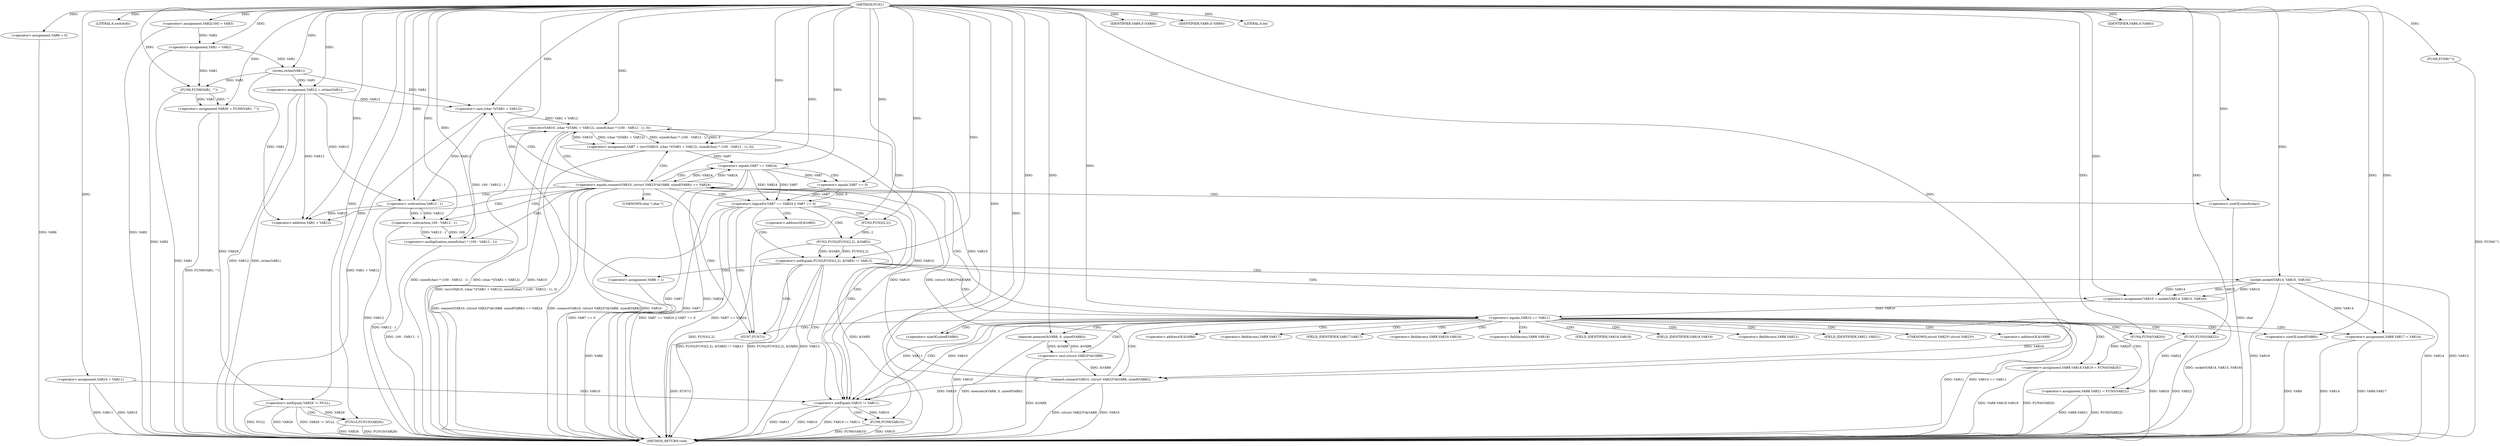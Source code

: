 digraph FUN1 {  
"1000100" [label = "(METHOD,FUN1)" ]
"1000263" [label = "(METHOD_RETURN,void)" ]
"1000104" [label = "(<operator>.assignment,VAR2[100] = VAR3)" ]
"1000107" [label = "(<operator>.assignment,VAR1 = VAR2)" ]
"1000111" [label = "(LITERAL,6,switch(6))" ]
"1000117" [label = "(<operator>.assignment,VAR6 = 0)" ]
"1000124" [label = "(<operator>.assignment,VAR10 = VAR11)" ]
"1000128" [label = "(<operator>.assignment,VAR12 = strlen(VAR1))" ]
"1000130" [label = "(strlen,strlen(VAR1))" ]
"1000135" [label = "(<operator>.notEquals,FUN2(FUN3(2,2), &VAR5) != VAR13)" ]
"1000136" [label = "(FUN2,FUN2(FUN3(2,2), &VAR5))" ]
"1000137" [label = "(FUN3,FUN3(2,2))" ]
"1000145" [label = "(<operator>.assignment,VAR6 = 1)" ]
"1000148" [label = "(<operator>.assignment,VAR10 = socket(VAR14, VAR15, VAR16))" ]
"1000150" [label = "(socket,socket(VAR14, VAR15, VAR16))" ]
"1000155" [label = "(<operator>.equals,VAR10 == VAR11)" ]
"1000160" [label = "(memset,memset(&VAR8, 0, sizeof(VAR8)))" ]
"1000164" [label = "(<operator>.sizeOf,sizeof(VAR8))" ]
"1000166" [label = "(<operator>.assignment,VAR8.VAR17 = VAR14)" ]
"1000171" [label = "(<operator>.assignment,VAR8.VAR18.VAR19 = FUN4(VAR20))" ]
"1000177" [label = "(FUN4,FUN4(VAR20))" ]
"1000179" [label = "(<operator>.assignment,VAR8.VAR21 = FUN5(VAR22))" ]
"1000183" [label = "(FUN5,FUN5(VAR22))" ]
"1000186" [label = "(<operator>.equals,connect(VAR10, (struct VAR23*)&VAR8, sizeof(VAR8)) == VAR24)" ]
"1000187" [label = "(connect,connect(VAR10, (struct VAR23*)&VAR8, sizeof(VAR8)))" ]
"1000189" [label = "(<operator>.cast,(struct VAR23*)&VAR8)" ]
"1000193" [label = "(<operator>.sizeOf,sizeof(VAR8))" ]
"1000198" [label = "(<operator>.assignment,VAR7 = recv(VAR10, (char *)(VAR1 + VAR12), sizeof(char) * (100 - VAR12 - 1), 0))" ]
"1000200" [label = "(recv,recv(VAR10, (char *)(VAR1 + VAR12), sizeof(char) * (100 - VAR12 - 1), 0))" ]
"1000202" [label = "(<operator>.cast,(char *)(VAR1 + VAR12))" ]
"1000204" [label = "(<operator>.addition,VAR1 + VAR12)" ]
"1000207" [label = "(<operator>.multiplication,sizeof(char) * (100 - VAR12 - 1))" ]
"1000208" [label = "(<operator>.sizeOf,sizeof(char))" ]
"1000210" [label = "(<operator>.subtraction,100 - VAR12 - 1)" ]
"1000212" [label = "(<operator>.subtraction,VAR12 - 1)" ]
"1000217" [label = "(<operator>.logicalOr,VAR7 == VAR24 || VAR7 == 0)" ]
"1000218" [label = "(<operator>.equals,VAR7 == VAR24)" ]
"1000221" [label = "(<operator>.equals,VAR7 == 0)" ]
"1000227" [label = "(IDENTIFIER,VAR9,if (VAR9))" ]
"1000230" [label = "(IDENTIFIER,VAR9,if (VAR9))" ]
"1000232" [label = "(LITERAL,0,do)" ]
"1000234" [label = "(<operator>.notEquals,VAR10 != VAR11)" ]
"1000238" [label = "(FUN6,FUN6(VAR10))" ]
"1000241" [label = "(IDENTIFIER,VAR6,if (VAR6))" ]
"1000243" [label = "(FUN7,FUN7())" ]
"1000246" [label = "(FUN8,FUN8(\"\"))" ]
"1000251" [label = "(<operator>.assignment,VAR26 = FUN9(VAR1, \"\"))" ]
"1000253" [label = "(FUN9,FUN9(VAR1, \"\"))" ]
"1000257" [label = "(<operator>.notEquals,VAR26 != NULL)" ]
"1000261" [label = "(FUN10,FUN10(VAR26))" ]
"1000140" [label = "(<operator>.addressOf,&VAR5)" ]
"1000161" [label = "(<operator>.addressOf,&VAR8)" ]
"1000167" [label = "(<operator>.fieldAccess,VAR8.VAR17)" ]
"1000169" [label = "(FIELD_IDENTIFIER,VAR17,VAR17)" ]
"1000172" [label = "(<operator>.fieldAccess,VAR8.VAR18.VAR19)" ]
"1000173" [label = "(<operator>.fieldAccess,VAR8.VAR18)" ]
"1000175" [label = "(FIELD_IDENTIFIER,VAR18,VAR18)" ]
"1000176" [label = "(FIELD_IDENTIFIER,VAR19,VAR19)" ]
"1000180" [label = "(<operator>.fieldAccess,VAR8.VAR21)" ]
"1000182" [label = "(FIELD_IDENTIFIER,VAR21,VAR21)" ]
"1000190" [label = "(UNKNOWN,struct VAR23*,struct VAR23*)" ]
"1000191" [label = "(<operator>.addressOf,&VAR8)" ]
"1000203" [label = "(UNKNOWN,char *,char *)" ]
  "1000208" -> "1000263"  [ label = "DDG: char"] 
  "1000218" -> "1000263"  [ label = "DDG: VAR7"] 
  "1000117" -> "1000263"  [ label = "DDG: VAR6"] 
  "1000179" -> "1000263"  [ label = "DDG: FUN5(VAR22)"] 
  "1000257" -> "1000263"  [ label = "DDG: NULL"] 
  "1000187" -> "1000263"  [ label = "DDG: VAR10"] 
  "1000177" -> "1000263"  [ label = "DDG: VAR20"] 
  "1000128" -> "1000263"  [ label = "DDG: strlen(VAR1)"] 
  "1000186" -> "1000263"  [ label = "DDG: connect(VAR10, (struct VAR23*)&VAR8, sizeof(VAR8)) == VAR24"] 
  "1000124" -> "1000263"  [ label = "DDG: VAR11"] 
  "1000171" -> "1000263"  [ label = "DDG: VAR8.VAR18.VAR19"] 
  "1000186" -> "1000263"  [ label = "DDG: connect(VAR10, (struct VAR23*)&VAR8, sizeof(VAR8))"] 
  "1000135" -> "1000263"  [ label = "DDG: VAR13"] 
  "1000217" -> "1000263"  [ label = "DDG: VAR7 == 0"] 
  "1000124" -> "1000263"  [ label = "DDG: VAR10"] 
  "1000193" -> "1000263"  [ label = "DDG: VAR8"] 
  "1000200" -> "1000263"  [ label = "DDG: VAR10"] 
  "1000207" -> "1000263"  [ label = "DDG: 100 - VAR12 - 1"] 
  "1000234" -> "1000263"  [ label = "DDG: VAR11"] 
  "1000150" -> "1000263"  [ label = "DDG: VAR14"] 
  "1000238" -> "1000263"  [ label = "DDG: VAR10"] 
  "1000251" -> "1000263"  [ label = "DDG: FUN9(VAR1, \"\")"] 
  "1000234" -> "1000263"  [ label = "DDG: VAR10"] 
  "1000198" -> "1000263"  [ label = "DDG: recv(VAR10, (char *)(VAR1 + VAR12), sizeof(char) * (100 - VAR12 - 1), 0)"] 
  "1000155" -> "1000263"  [ label = "DDG: VAR11"] 
  "1000217" -> "1000263"  [ label = "DDG: VAR7 == VAR24 || VAR7 == 0"] 
  "1000238" -> "1000263"  [ label = "DDG: FUN6(VAR10)"] 
  "1000160" -> "1000263"  [ label = "DDG: memset(&VAR8, 0, sizeof(VAR8))"] 
  "1000253" -> "1000263"  [ label = "DDG: VAR1"] 
  "1000187" -> "1000263"  [ label = "DDG: (struct VAR23*)&VAR8"] 
  "1000136" -> "1000263"  [ label = "DDG: &VAR5"] 
  "1000186" -> "1000263"  [ label = "DDG: VAR24"] 
  "1000183" -> "1000263"  [ label = "DDG: VAR22"] 
  "1000150" -> "1000263"  [ label = "DDG: VAR15"] 
  "1000128" -> "1000263"  [ label = "DDG: VAR12"] 
  "1000155" -> "1000263"  [ label = "DDG: VAR10 == VAR11"] 
  "1000166" -> "1000263"  [ label = "DDG: VAR8.VAR17"] 
  "1000189" -> "1000263"  [ label = "DDG: &VAR8"] 
  "1000217" -> "1000263"  [ label = "DDG: VAR7 == VAR24"] 
  "1000179" -> "1000263"  [ label = "DDG: VAR8.VAR21"] 
  "1000221" -> "1000263"  [ label = "DDG: VAR7"] 
  "1000257" -> "1000263"  [ label = "DDG: VAR26"] 
  "1000200" -> "1000263"  [ label = "DDG: sizeof(char) * (100 - VAR12 - 1)"] 
  "1000150" -> "1000263"  [ label = "DDG: VAR16"] 
  "1000210" -> "1000263"  [ label = "DDG: VAR12 - 1"] 
  "1000261" -> "1000263"  [ label = "DDG: VAR26"] 
  "1000212" -> "1000263"  [ label = "DDG: VAR12"] 
  "1000135" -> "1000263"  [ label = "DDG: FUN2(FUN3(2,2), &VAR5) != VAR13"] 
  "1000234" -> "1000263"  [ label = "DDG: VAR10 != VAR11"] 
  "1000135" -> "1000263"  [ label = "DDG: FUN2(FUN3(2,2), &VAR5)"] 
  "1000218" -> "1000263"  [ label = "DDG: VAR24"] 
  "1000171" -> "1000263"  [ label = "DDG: FUN4(VAR20)"] 
  "1000166" -> "1000263"  [ label = "DDG: VAR14"] 
  "1000148" -> "1000263"  [ label = "DDG: socket(VAR14, VAR15, VAR16)"] 
  "1000257" -> "1000263"  [ label = "DDG: VAR26 != NULL"] 
  "1000261" -> "1000263"  [ label = "DDG: FUN10(VAR26)"] 
  "1000155" -> "1000263"  [ label = "DDG: VAR10"] 
  "1000246" -> "1000263"  [ label = "DDG: FUN8(\"\")"] 
  "1000145" -> "1000263"  [ label = "DDG: VAR6"] 
  "1000136" -> "1000263"  [ label = "DDG: FUN3(2,2)"] 
  "1000243" -> "1000263"  [ label = "DDG: FUN7()"] 
  "1000104" -> "1000263"  [ label = "DDG: VAR3"] 
  "1000107" -> "1000263"  [ label = "DDG: VAR2"] 
  "1000200" -> "1000263"  [ label = "DDG: (char *)(VAR1 + VAR12)"] 
  "1000202" -> "1000263"  [ label = "DDG: VAR1 + VAR12"] 
  "1000100" -> "1000104"  [ label = "DDG: "] 
  "1000104" -> "1000107"  [ label = "DDG: VAR2"] 
  "1000100" -> "1000107"  [ label = "DDG: "] 
  "1000100" -> "1000111"  [ label = "DDG: "] 
  "1000100" -> "1000117"  [ label = "DDG: "] 
  "1000100" -> "1000124"  [ label = "DDG: "] 
  "1000130" -> "1000128"  [ label = "DDG: VAR1"] 
  "1000100" -> "1000128"  [ label = "DDG: "] 
  "1000107" -> "1000130"  [ label = "DDG: VAR1"] 
  "1000100" -> "1000130"  [ label = "DDG: "] 
  "1000136" -> "1000135"  [ label = "DDG: FUN3(2,2)"] 
  "1000136" -> "1000135"  [ label = "DDG: &VAR5"] 
  "1000137" -> "1000136"  [ label = "DDG: 2"] 
  "1000100" -> "1000137"  [ label = "DDG: "] 
  "1000100" -> "1000135"  [ label = "DDG: "] 
  "1000100" -> "1000145"  [ label = "DDG: "] 
  "1000150" -> "1000148"  [ label = "DDG: VAR14"] 
  "1000150" -> "1000148"  [ label = "DDG: VAR15"] 
  "1000150" -> "1000148"  [ label = "DDG: VAR16"] 
  "1000100" -> "1000148"  [ label = "DDG: "] 
  "1000100" -> "1000150"  [ label = "DDG: "] 
  "1000148" -> "1000155"  [ label = "DDG: VAR10"] 
  "1000100" -> "1000155"  [ label = "DDG: "] 
  "1000189" -> "1000160"  [ label = "DDG: &VAR8"] 
  "1000100" -> "1000160"  [ label = "DDG: "] 
  "1000100" -> "1000164"  [ label = "DDG: "] 
  "1000150" -> "1000166"  [ label = "DDG: VAR14"] 
  "1000100" -> "1000166"  [ label = "DDG: "] 
  "1000177" -> "1000171"  [ label = "DDG: VAR20"] 
  "1000100" -> "1000177"  [ label = "DDG: "] 
  "1000183" -> "1000179"  [ label = "DDG: VAR22"] 
  "1000100" -> "1000183"  [ label = "DDG: "] 
  "1000187" -> "1000186"  [ label = "DDG: VAR10"] 
  "1000187" -> "1000186"  [ label = "DDG: (struct VAR23*)&VAR8"] 
  "1000155" -> "1000187"  [ label = "DDG: VAR10"] 
  "1000100" -> "1000187"  [ label = "DDG: "] 
  "1000189" -> "1000187"  [ label = "DDG: &VAR8"] 
  "1000160" -> "1000189"  [ label = "DDG: &VAR8"] 
  "1000100" -> "1000193"  [ label = "DDG: "] 
  "1000218" -> "1000186"  [ label = "DDG: VAR24"] 
  "1000100" -> "1000186"  [ label = "DDG: "] 
  "1000200" -> "1000198"  [ label = "DDG: VAR10"] 
  "1000200" -> "1000198"  [ label = "DDG: (char *)(VAR1 + VAR12)"] 
  "1000200" -> "1000198"  [ label = "DDG: sizeof(char) * (100 - VAR12 - 1)"] 
  "1000200" -> "1000198"  [ label = "DDG: 0"] 
  "1000100" -> "1000198"  [ label = "DDG: "] 
  "1000187" -> "1000200"  [ label = "DDG: VAR10"] 
  "1000100" -> "1000200"  [ label = "DDG: "] 
  "1000202" -> "1000200"  [ label = "DDG: VAR1 + VAR12"] 
  "1000130" -> "1000202"  [ label = "DDG: VAR1"] 
  "1000100" -> "1000202"  [ label = "DDG: "] 
  "1000128" -> "1000202"  [ label = "DDG: VAR12"] 
  "1000212" -> "1000202"  [ label = "DDG: VAR12"] 
  "1000130" -> "1000204"  [ label = "DDG: VAR1"] 
  "1000100" -> "1000204"  [ label = "DDG: "] 
  "1000128" -> "1000204"  [ label = "DDG: VAR12"] 
  "1000212" -> "1000204"  [ label = "DDG: VAR12"] 
  "1000207" -> "1000200"  [ label = "DDG: 100 - VAR12 - 1"] 
  "1000100" -> "1000207"  [ label = "DDG: "] 
  "1000100" -> "1000208"  [ label = "DDG: "] 
  "1000210" -> "1000207"  [ label = "DDG: 100"] 
  "1000210" -> "1000207"  [ label = "DDG: VAR12 - 1"] 
  "1000100" -> "1000210"  [ label = "DDG: "] 
  "1000212" -> "1000210"  [ label = "DDG: VAR12"] 
  "1000212" -> "1000210"  [ label = "DDG: 1"] 
  "1000100" -> "1000212"  [ label = "DDG: "] 
  "1000128" -> "1000212"  [ label = "DDG: VAR12"] 
  "1000218" -> "1000217"  [ label = "DDG: VAR7"] 
  "1000218" -> "1000217"  [ label = "DDG: VAR24"] 
  "1000198" -> "1000218"  [ label = "DDG: VAR7"] 
  "1000100" -> "1000218"  [ label = "DDG: "] 
  "1000186" -> "1000218"  [ label = "DDG: VAR24"] 
  "1000221" -> "1000217"  [ label = "DDG: VAR7"] 
  "1000221" -> "1000217"  [ label = "DDG: 0"] 
  "1000218" -> "1000221"  [ label = "DDG: VAR7"] 
  "1000100" -> "1000221"  [ label = "DDG: "] 
  "1000100" -> "1000227"  [ label = "DDG: "] 
  "1000100" -> "1000230"  [ label = "DDG: "] 
  "1000100" -> "1000232"  [ label = "DDG: "] 
  "1000187" -> "1000234"  [ label = "DDG: VAR10"] 
  "1000155" -> "1000234"  [ label = "DDG: VAR10"] 
  "1000124" -> "1000234"  [ label = "DDG: VAR10"] 
  "1000200" -> "1000234"  [ label = "DDG: VAR10"] 
  "1000100" -> "1000234"  [ label = "DDG: "] 
  "1000155" -> "1000234"  [ label = "DDG: VAR11"] 
  "1000234" -> "1000238"  [ label = "DDG: VAR10"] 
  "1000100" -> "1000238"  [ label = "DDG: "] 
  "1000100" -> "1000241"  [ label = "DDG: "] 
  "1000100" -> "1000243"  [ label = "DDG: "] 
  "1000100" -> "1000246"  [ label = "DDG: "] 
  "1000253" -> "1000251"  [ label = "DDG: VAR1"] 
  "1000253" -> "1000251"  [ label = "DDG: \"\""] 
  "1000100" -> "1000251"  [ label = "DDG: "] 
  "1000107" -> "1000253"  [ label = "DDG: VAR1"] 
  "1000130" -> "1000253"  [ label = "DDG: VAR1"] 
  "1000100" -> "1000253"  [ label = "DDG: "] 
  "1000251" -> "1000257"  [ label = "DDG: VAR26"] 
  "1000100" -> "1000257"  [ label = "DDG: "] 
  "1000257" -> "1000261"  [ label = "DDG: VAR26"] 
  "1000100" -> "1000261"  [ label = "DDG: "] 
  "1000135" -> "1000150"  [ label = "CDG: "] 
  "1000135" -> "1000148"  [ label = "CDG: "] 
  "1000135" -> "1000145"  [ label = "CDG: "] 
  "1000135" -> "1000155"  [ label = "CDG: "] 
  "1000135" -> "1000234"  [ label = "CDG: "] 
  "1000135" -> "1000243"  [ label = "CDG: "] 
  "1000155" -> "1000164"  [ label = "CDG: "] 
  "1000155" -> "1000191"  [ label = "CDG: "] 
  "1000155" -> "1000161"  [ label = "CDG: "] 
  "1000155" -> "1000182"  [ label = "CDG: "] 
  "1000155" -> "1000166"  [ label = "CDG: "] 
  "1000155" -> "1000180"  [ label = "CDG: "] 
  "1000155" -> "1000183"  [ label = "CDG: "] 
  "1000155" -> "1000190"  [ label = "CDG: "] 
  "1000155" -> "1000167"  [ label = "CDG: "] 
  "1000155" -> "1000175"  [ label = "CDG: "] 
  "1000155" -> "1000160"  [ label = "CDG: "] 
  "1000155" -> "1000179"  [ label = "CDG: "] 
  "1000155" -> "1000176"  [ label = "CDG: "] 
  "1000155" -> "1000187"  [ label = "CDG: "] 
  "1000155" -> "1000186"  [ label = "CDG: "] 
  "1000155" -> "1000172"  [ label = "CDG: "] 
  "1000155" -> "1000189"  [ label = "CDG: "] 
  "1000155" -> "1000169"  [ label = "CDG: "] 
  "1000155" -> "1000173"  [ label = "CDG: "] 
  "1000155" -> "1000171"  [ label = "CDG: "] 
  "1000155" -> "1000193"  [ label = "CDG: "] 
  "1000155" -> "1000177"  [ label = "CDG: "] 
  "1000155" -> "1000234"  [ label = "CDG: "] 
  "1000155" -> "1000243"  [ label = "CDG: "] 
  "1000186" -> "1000200"  [ label = "CDG: "] 
  "1000186" -> "1000208"  [ label = "CDG: "] 
  "1000186" -> "1000204"  [ label = "CDG: "] 
  "1000186" -> "1000210"  [ label = "CDG: "] 
  "1000186" -> "1000217"  [ label = "CDG: "] 
  "1000186" -> "1000198"  [ label = "CDG: "] 
  "1000186" -> "1000212"  [ label = "CDG: "] 
  "1000186" -> "1000207"  [ label = "CDG: "] 
  "1000186" -> "1000203"  [ label = "CDG: "] 
  "1000186" -> "1000218"  [ label = "CDG: "] 
  "1000186" -> "1000202"  [ label = "CDG: "] 
  "1000186" -> "1000234"  [ label = "CDG: "] 
  "1000186" -> "1000243"  [ label = "CDG: "] 
  "1000217" -> "1000135"  [ label = "CDG: "] 
  "1000217" -> "1000136"  [ label = "CDG: "] 
  "1000217" -> "1000234"  [ label = "CDG: "] 
  "1000217" -> "1000137"  [ label = "CDG: "] 
  "1000217" -> "1000140"  [ label = "CDG: "] 
  "1000217" -> "1000243"  [ label = "CDG: "] 
  "1000218" -> "1000221"  [ label = "CDG: "] 
  "1000234" -> "1000238"  [ label = "CDG: "] 
  "1000257" -> "1000261"  [ label = "CDG: "] 
}
